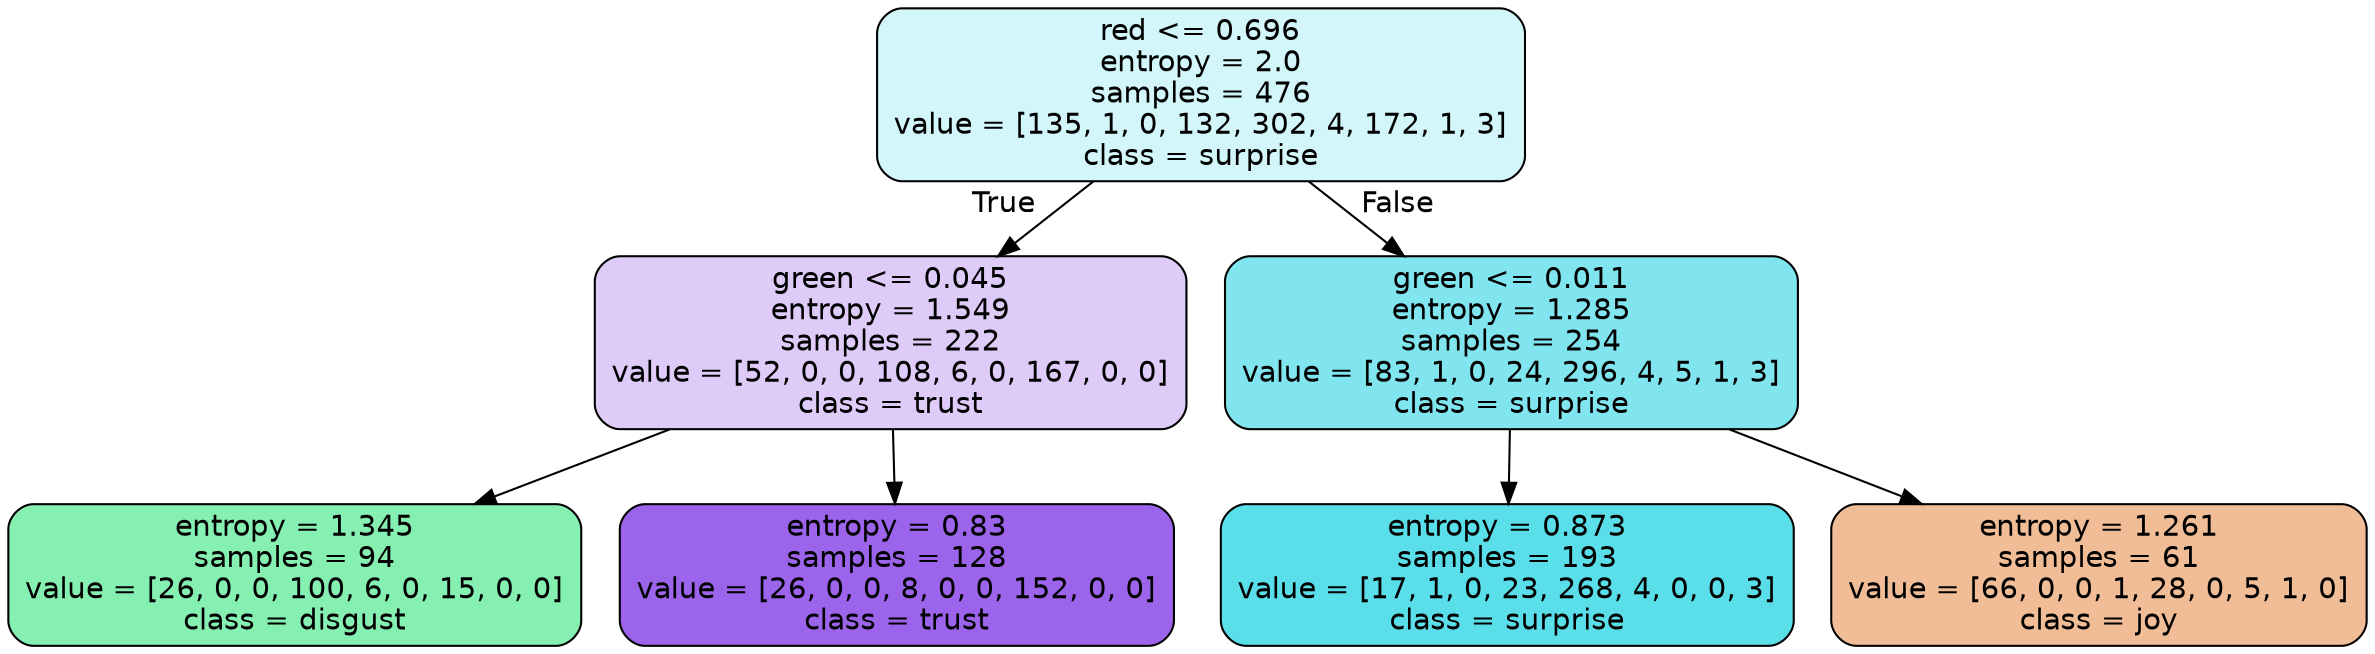 digraph Tree {
node [shape=box, style="filled, rounded", color="black", fontname=helvetica] ;
edge [fontname=helvetica] ;
0 [label="red <= 0.696\nentropy = 2.0\nsamples = 476\nvalue = [135, 1, 0, 132, 302, 4, 172, 1, 3]\nclass = surprise", fillcolor="#39d7e539"] ;
1 [label="green <= 0.045\nentropy = 1.549\nsamples = 222\nvalue = [52, 0, 0, 108, 6, 0, 167, 0, 0]\nclass = trust", fillcolor="#8139e543"] ;
0 -> 1 [labeldistance=2.5, labelangle=45, headlabel="True"] ;
2 [label="entropy = 1.345\nsamples = 94\nvalue = [26, 0, 0, 100, 6, 0, 15, 0, 0]\nclass = disgust", fillcolor="#39e5819c"] ;
1 -> 2 ;
3 [label="entropy = 0.83\nsamples = 128\nvalue = [26, 0, 0, 8, 0, 0, 152, 0, 0]\nclass = trust", fillcolor="#8139e5c9"] ;
1 -> 3 ;
4 [label="green <= 0.011\nentropy = 1.285\nsamples = 254\nvalue = [83, 1, 0, 24, 296, 4, 5, 1, 3]\nclass = surprise", fillcolor="#39d7e5a3"] ;
0 -> 4 [labeldistance=2.5, labelangle=-45, headlabel="False"] ;
5 [label="entropy = 0.873\nsamples = 193\nvalue = [17, 1, 0, 23, 268, 4, 0, 0, 3]\nclass = surprise", fillcolor="#39d7e5d5"] ;
4 -> 5 ;
6 [label="entropy = 1.261\nsamples = 61\nvalue = [66, 0, 0, 1, 28, 0, 5, 1, 0]\nclass = joy", fillcolor="#e5813985"] ;
4 -> 6 ;
}